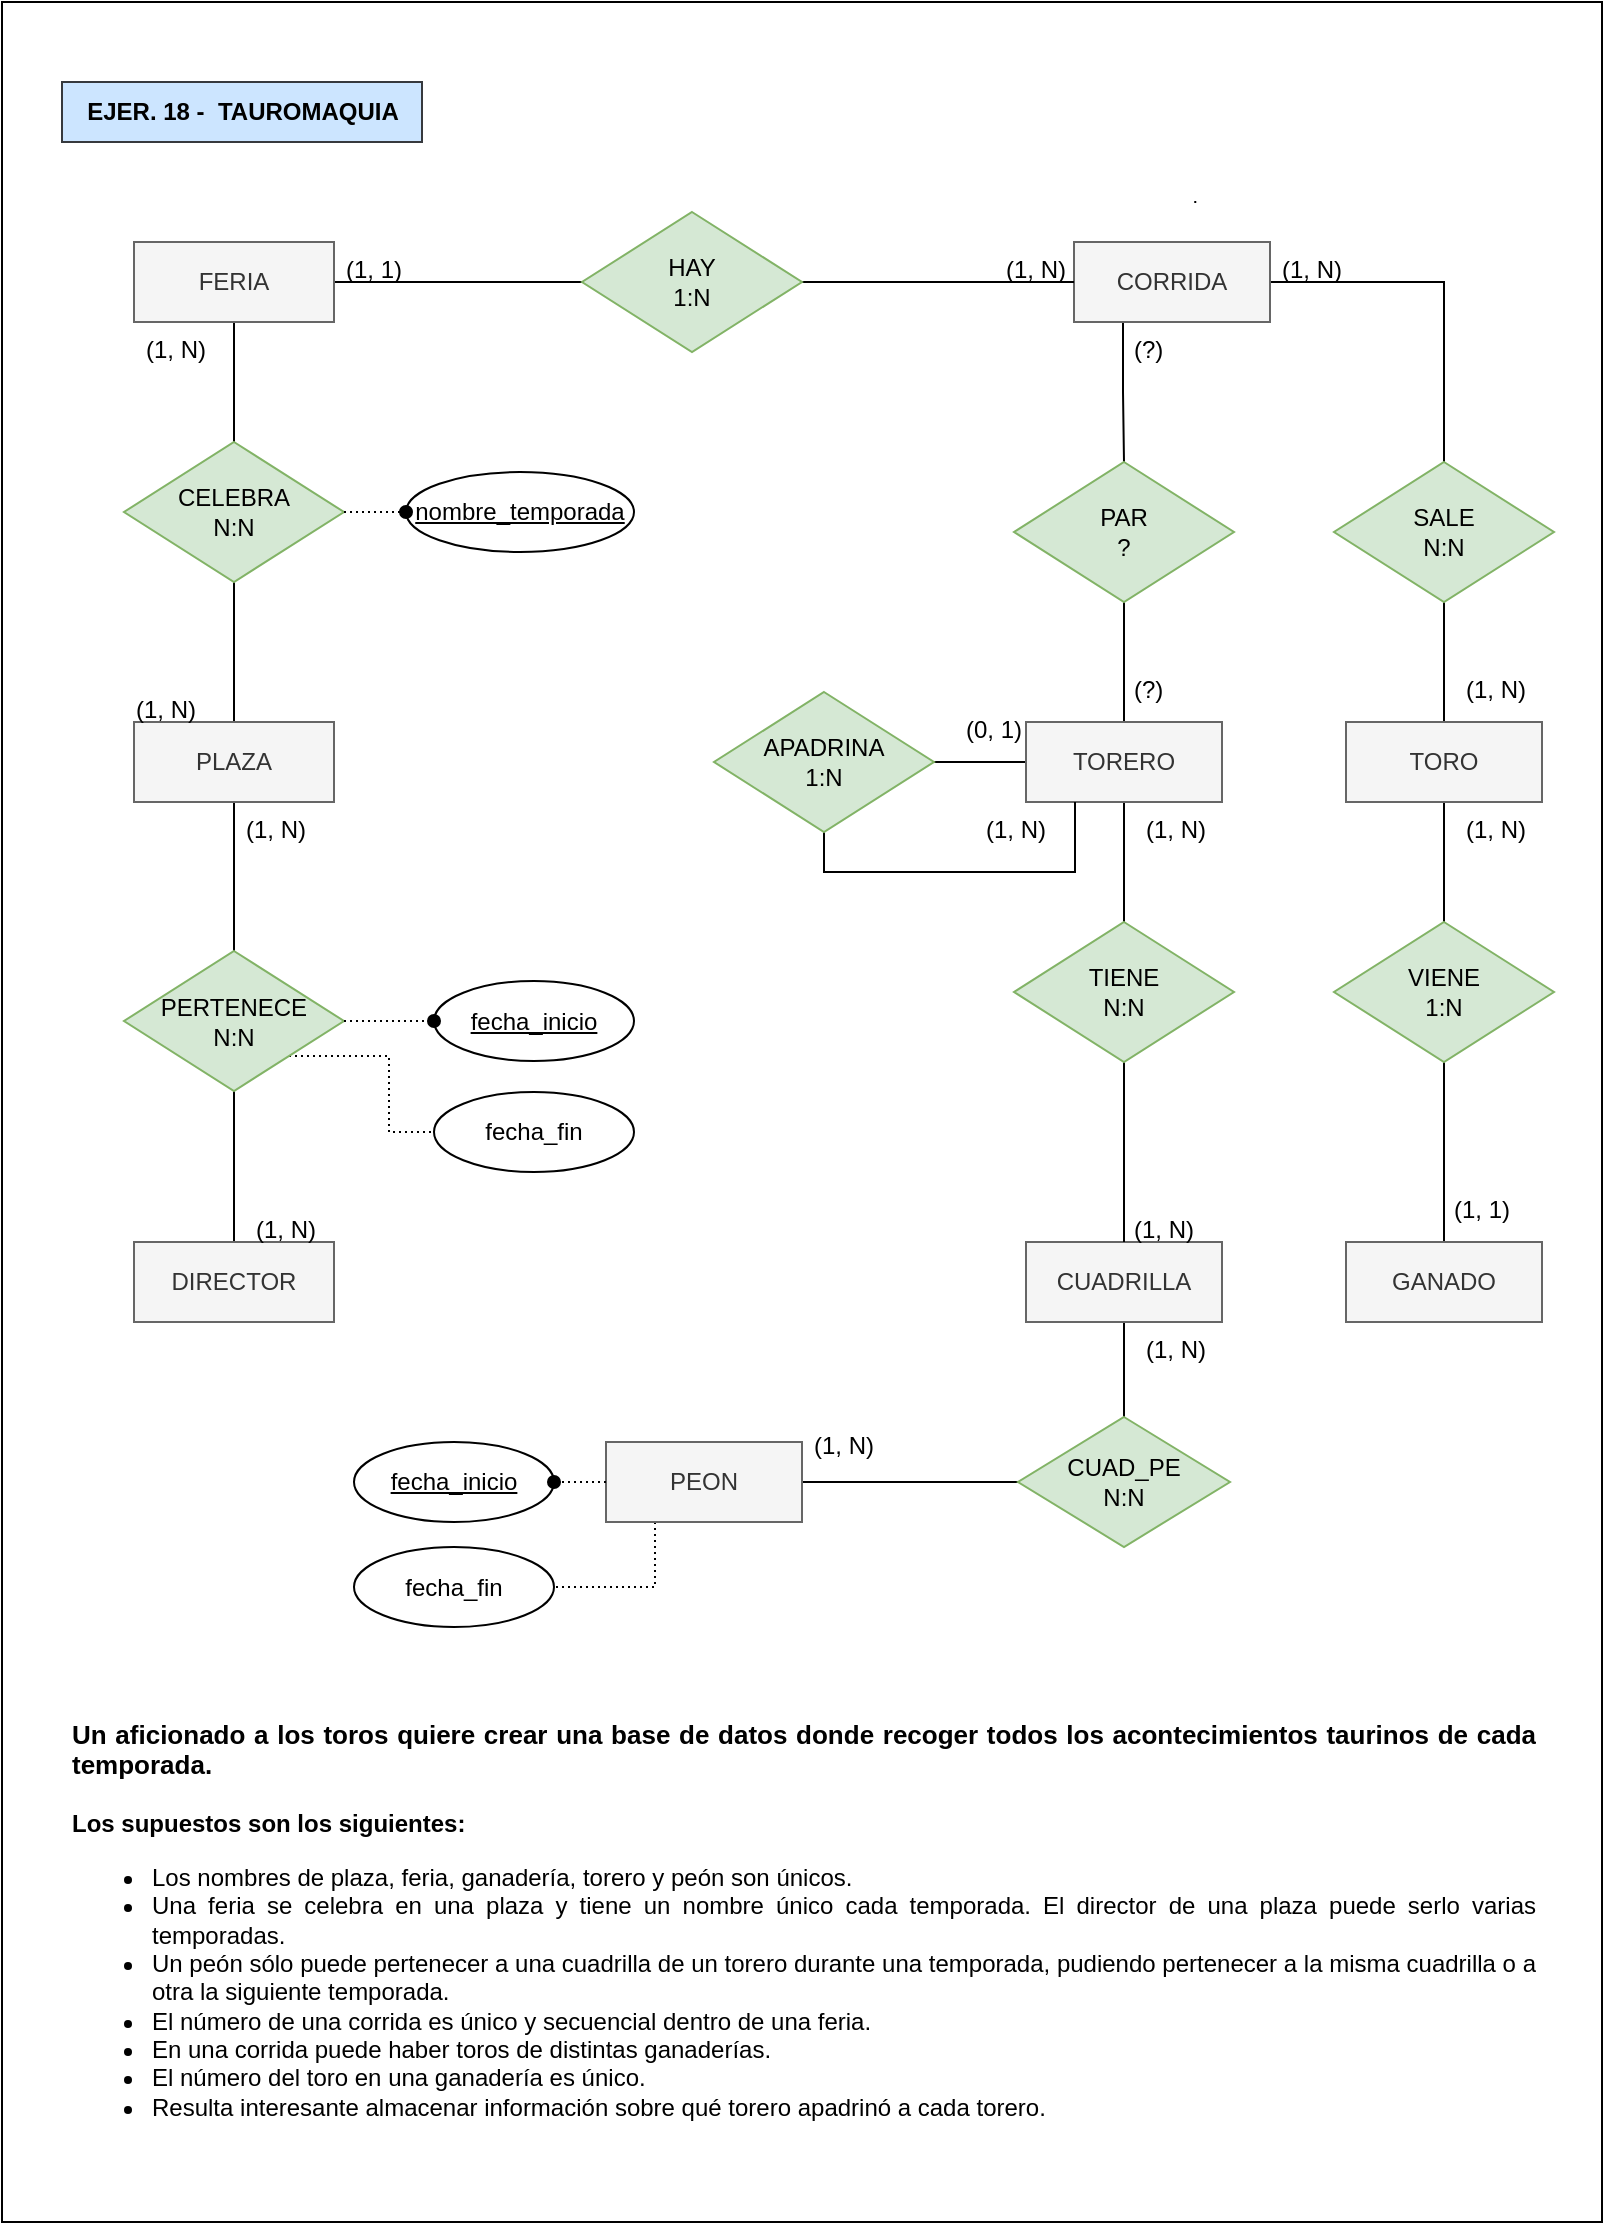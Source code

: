 <mxfile version="22.1.2" type="github">
  <diagram name="Página-1" id="xLRPM_KjDL3PalJc8kne">
    <mxGraphModel dx="2074" dy="1144" grid="1" gridSize="10" guides="1" tooltips="1" connect="1" arrows="1" fold="1" page="1" pageScale="1" pageWidth="827" pageHeight="1169" math="0" shadow="0">
      <root>
        <mxCell id="0" />
        <mxCell id="1" parent="0" />
        <mxCell id="xLo4uB2U7ToNySubDi_r-1" value="" style="rounded=0;whiteSpace=wrap;html=1;" vertex="1" parent="1">
          <mxGeometry x="14" y="40" width="800" height="1110" as="geometry" />
        </mxCell>
        <mxCell id="xLo4uB2U7ToNySubDi_r-52" style="edgeStyle=orthogonalEdgeStyle;rounded=0;orthogonalLoop=1;jettySize=auto;html=1;exitX=0.25;exitY=1;exitDx=0;exitDy=0;entryX=0.5;entryY=0;entryDx=0;entryDy=0;endArrow=none;endFill=0;" edge="1" parent="1" source="xLo4uB2U7ToNySubDi_r-7" target="xLo4uB2U7ToNySubDi_r-49">
          <mxGeometry relative="1" as="geometry" />
        </mxCell>
        <mxCell id="xLo4uB2U7ToNySubDi_r-53" style="edgeStyle=orthogonalEdgeStyle;rounded=0;orthogonalLoop=1;jettySize=auto;html=1;exitX=1;exitY=0.5;exitDx=0;exitDy=0;entryX=0.5;entryY=0;entryDx=0;entryDy=0;endArrow=none;endFill=0;" edge="1" parent="1" source="xLo4uB2U7ToNySubDi_r-7" target="xLo4uB2U7ToNySubDi_r-50">
          <mxGeometry relative="1" as="geometry" />
        </mxCell>
        <mxCell id="xLo4uB2U7ToNySubDi_r-7" value="CORRIDA" style="whiteSpace=wrap;html=1;align=center;fillColor=#f5f5f5;fontColor=#333333;strokeColor=#666666;" vertex="1" parent="1">
          <mxGeometry x="550" y="160" width="98" height="40" as="geometry" />
        </mxCell>
        <mxCell id="xLo4uB2U7ToNySubDi_r-8" style="edgeStyle=orthogonalEdgeStyle;rounded=0;orthogonalLoop=1;jettySize=auto;html=1;exitX=1;exitY=0.5;exitDx=0;exitDy=0;entryX=0;entryY=0.5;entryDx=0;entryDy=0;endArrow=none;endFill=0;" edge="1" parent="1" source="xLo4uB2U7ToNySubDi_r-9" target="xLo4uB2U7ToNySubDi_r-12">
          <mxGeometry relative="1" as="geometry" />
        </mxCell>
        <mxCell id="xLo4uB2U7ToNySubDi_r-84" style="edgeStyle=orthogonalEdgeStyle;rounded=0;orthogonalLoop=1;jettySize=auto;html=1;exitX=0.5;exitY=1;exitDx=0;exitDy=0;entryX=0.5;entryY=0;entryDx=0;entryDy=0;endArrow=none;endFill=0;" edge="1" parent="1" source="xLo4uB2U7ToNySubDi_r-9" target="xLo4uB2U7ToNySubDi_r-51">
          <mxGeometry relative="1" as="geometry" />
        </mxCell>
        <mxCell id="xLo4uB2U7ToNySubDi_r-9" value="FERIA" style="whiteSpace=wrap;html=1;align=center;fillColor=#f5f5f5;fontColor=#333333;strokeColor=#666666;" vertex="1" parent="1">
          <mxGeometry x="80" y="160" width="100" height="40" as="geometry" />
        </mxCell>
        <mxCell id="xLo4uB2U7ToNySubDi_r-10" style="edgeStyle=orthogonalEdgeStyle;rounded=0;orthogonalLoop=1;jettySize=auto;html=1;exitX=0.5;exitY=0;exitDx=0;exitDy=0;entryX=0.5;entryY=0;entryDx=0;entryDy=0;" edge="1" parent="1">
          <mxGeometry relative="1" as="geometry">
            <mxPoint x="50" y="480" as="sourcePoint" />
            <mxPoint x="50" y="480" as="targetPoint" />
          </mxGeometry>
        </mxCell>
        <mxCell id="xLo4uB2U7ToNySubDi_r-11" style="edgeStyle=orthogonalEdgeStyle;rounded=0;orthogonalLoop=1;jettySize=auto;html=1;exitX=1;exitY=0.5;exitDx=0;exitDy=0;entryX=0;entryY=0.5;entryDx=0;entryDy=0;endArrow=none;endFill=0;" edge="1" parent="1" source="xLo4uB2U7ToNySubDi_r-12" target="xLo4uB2U7ToNySubDi_r-7">
          <mxGeometry relative="1" as="geometry" />
        </mxCell>
        <mxCell id="xLo4uB2U7ToNySubDi_r-12" value="&lt;font style=&quot;font-size: 12px;&quot;&gt;HAY&lt;br&gt;1:N&lt;/font&gt;" style="shape=rhombus;perimeter=rhombusPerimeter;whiteSpace=wrap;html=1;align=center;verticalAlign=middle;fillColor=#d5e8d4;strokeColor=#82b366;" vertex="1" parent="1">
          <mxGeometry x="304" y="145" width="110" height="70" as="geometry" />
        </mxCell>
        <mxCell id="xLo4uB2U7ToNySubDi_r-13" style="rounded=0;orthogonalLoop=1;jettySize=auto;html=1;exitX=0;exitY=0.5;exitDx=0;exitDy=0;strokeColor=none;endArrow=none;endFill=0;shadow=1;" edge="1" parent="1">
          <mxGeometry relative="1" as="geometry">
            <mxPoint x="195.13" y="577" as="targetPoint" />
            <mxPoint x="163.37" y="567" as="sourcePoint" />
          </mxGeometry>
        </mxCell>
        <mxCell id="xLo4uB2U7ToNySubDi_r-14" value="(1, N)" style="text;strokeColor=none;fillColor=none;spacingLeft=4;spacingRight=4;overflow=hidden;rotatable=0;points=[[0,0.5],[1,0.5]];portConstraint=eastwest;fontSize=12;whiteSpace=wrap;html=1;" vertex="1" parent="1">
          <mxGeometry x="510" y="160" width="50" height="30" as="geometry" />
        </mxCell>
        <mxCell id="xLo4uB2U7ToNySubDi_r-15" style="edgeStyle=orthogonalEdgeStyle;rounded=0;orthogonalLoop=1;jettySize=auto;html=1;exitX=0;exitY=0.5;exitDx=0;exitDy=0;entryX=1;entryY=0.5;entryDx=0;entryDy=0;endArrow=none;endFill=0;startArrow=none;startFill=0;strokeColor=none;" edge="1" parent="1">
          <mxGeometry relative="1" as="geometry">
            <mxPoint x="91" y="368" as="sourcePoint" />
            <mxPoint x="141" y="368" as="targetPoint" />
          </mxGeometry>
        </mxCell>
        <mxCell id="xLo4uB2U7ToNySubDi_r-16" style="edgeStyle=orthogonalEdgeStyle;rounded=0;orthogonalLoop=1;jettySize=auto;html=1;exitDx=0;exitDy=0;entryX=0.5;entryY=0;entryDx=0;entryDy=0;endArrow=none;endFill=0;dashed=1;dashPattern=1 2;" edge="1" parent="1">
          <mxGeometry relative="1" as="geometry">
            <mxPoint x="154.63" y="622" as="sourcePoint" />
            <mxPoint x="154.63" y="622" as="targetPoint" />
          </mxGeometry>
        </mxCell>
        <mxCell id="xLo4uB2U7ToNySubDi_r-19" value="" style="edgeStyle=orthogonalEdgeStyle;rounded=0;orthogonalLoop=1;jettySize=auto;html=1;exitX=0;exitY=0.5;exitDx=0;exitDy=0;entryDx=0;entryDy=0;dashed=1;dashPattern=1 2;endArrow=none;endFill=0;" edge="1" parent="1">
          <mxGeometry relative="1" as="geometry">
            <mxPoint x="611.13" y="140" as="sourcePoint" />
            <mxPoint x="610.13" y="140" as="targetPoint" />
          </mxGeometry>
        </mxCell>
        <mxCell id="xLo4uB2U7ToNySubDi_r-21" value="" style="rounded=0;orthogonalLoop=1;jettySize=auto;html=1;exitX=0;exitY=0.5;exitDx=0;exitDy=0;strokeColor=none;endArrow=none;endFill=0;shadow=1;" edge="1" parent="1">
          <mxGeometry relative="1" as="geometry">
            <mxPoint x="163.37" y="557.559" as="targetPoint" />
            <mxPoint x="175.13" y="562" as="sourcePoint" />
          </mxGeometry>
        </mxCell>
        <mxCell id="xLo4uB2U7ToNySubDi_r-22" value="(1, 1)" style="text;strokeColor=none;fillColor=none;spacingLeft=4;spacingRight=4;overflow=hidden;rotatable=0;points=[[0,0.5],[1,0.5]];portConstraint=eastwest;fontSize=12;whiteSpace=wrap;html=1;" vertex="1" parent="1">
          <mxGeometry x="180" y="160" width="50" height="30" as="geometry" />
        </mxCell>
        <mxCell id="xLo4uB2U7ToNySubDi_r-30" value="EJER. 18 -&amp;nbsp; TAUROMAQUIA" style="text;html=1;align=center;verticalAlign=middle;resizable=0;points=[];autosize=1;strokeColor=#36393d;fillColor=#cce5ff;fontStyle=1;fontSize=12;" vertex="1" parent="1">
          <mxGeometry x="44" y="80" width="180" height="30" as="geometry" />
        </mxCell>
        <mxCell id="xLo4uB2U7ToNySubDi_r-31" value="&lt;div style=&quot;&quot;&gt;&lt;div style=&quot;text-align: justify;&quot;&gt;&lt;br&gt;&lt;/div&gt;&lt;div style=&quot;text-align: justify;&quot;&gt;&lt;br&gt;&lt;/div&gt;&lt;div style=&quot;text-align: justify;&quot;&gt;&lt;b&gt;&lt;font style=&quot;font-size: 13px;&quot;&gt;Un aficionado a los toros quiere crear una base de datos donde recoger todos los acontecimientos taurinos de cada temporada.&amp;nbsp;&lt;/font&gt;&lt;br&gt;&lt;/b&gt;&lt;/div&gt;&lt;div style=&quot;text-align: justify;&quot;&gt;&lt;b&gt;&lt;br&gt;&lt;/b&gt;&lt;/div&gt;&lt;div style=&quot;text-align: justify;&quot;&gt;&lt;b&gt;Los supuestos son los siguientes:&lt;/b&gt;&lt;br&gt;&lt;/div&gt;&lt;/div&gt;&lt;div style=&quot;&quot;&gt;&lt;ul&gt;&lt;li&gt;&lt;div style=&quot;text-align: justify;&quot;&gt;Los nombres de plaza, feria, ganadería, torero y peón son únicos.&amp;nbsp;&lt;/div&gt;&lt;/li&gt;&lt;li&gt;&lt;div style=&quot;text-align: justify;&quot;&gt;Una feria se celebra en una plaza y tiene un nombre único cada temporada. El director de una plaza puede serlo varias temporadas.&amp;nbsp;&lt;/div&gt;&lt;/li&gt;&lt;li&gt;&lt;div style=&quot;text-align: justify;&quot;&gt;Un peón sólo puede pertenecer a una cuadrilla de un torero durante una temporada, pudiendo pertenecer a la misma cuadrilla o a otra la siguiente temporada.&amp;nbsp;&lt;/div&gt;&lt;/li&gt;&lt;li&gt;&lt;div style=&quot;text-align: justify;&quot;&gt;El número de una corrida es único y secuencial dentro de una feria.&amp;nbsp;&lt;/div&gt;&lt;/li&gt;&lt;li&gt;&lt;div style=&quot;text-align: justify;&quot;&gt;En una corrida puede haber toros de distintas ganaderías.&lt;/div&gt;&lt;/li&gt;&lt;li&gt;&lt;div style=&quot;text-align: justify;&quot;&gt;El número del toro en una ganadería es único.&amp;nbsp;&lt;/div&gt;&lt;/li&gt;&lt;li&gt;&lt;div style=&quot;text-align: justify;&quot;&gt;Resulta interesante almacenar información sobre qué torero apadrinó a cada torero.&amp;nbsp;&lt;br&gt;&lt;/div&gt;&lt;/li&gt;&lt;/ul&gt;&lt;/div&gt;" style="text;html=1;strokeColor=none;fillColor=none;spacing=5;spacingTop=-20;whiteSpace=wrap;overflow=hidden;rounded=0;align=left;" vertex="1" parent="1">
          <mxGeometry x="44" y="880" width="740" height="230.94" as="geometry" />
        </mxCell>
        <mxCell id="xLo4uB2U7ToNySubDi_r-57" style="edgeStyle=orthogonalEdgeStyle;rounded=0;orthogonalLoop=1;jettySize=auto;html=1;exitX=0.5;exitY=1;exitDx=0;exitDy=0;entryX=0.5;entryY=0;entryDx=0;entryDy=0;endArrow=none;endFill=0;" edge="1" parent="1" source="xLo4uB2U7ToNySubDi_r-49" target="xLo4uB2U7ToNySubDi_r-55">
          <mxGeometry relative="1" as="geometry" />
        </mxCell>
        <mxCell id="xLo4uB2U7ToNySubDi_r-49" value="PAR&lt;br&gt;?" style="shape=rhombus;perimeter=rhombusPerimeter;whiteSpace=wrap;html=1;align=center;verticalAlign=middle;fillColor=#d5e8d4;strokeColor=#82b366;" vertex="1" parent="1">
          <mxGeometry x="520" y="270" width="110" height="70" as="geometry" />
        </mxCell>
        <mxCell id="xLo4uB2U7ToNySubDi_r-56" style="edgeStyle=orthogonalEdgeStyle;rounded=0;orthogonalLoop=1;jettySize=auto;html=1;exitX=0.5;exitY=1;exitDx=0;exitDy=0;entryX=0.5;entryY=0;entryDx=0;entryDy=0;endArrow=none;endFill=0;" edge="1" parent="1" source="xLo4uB2U7ToNySubDi_r-50" target="xLo4uB2U7ToNySubDi_r-54">
          <mxGeometry relative="1" as="geometry" />
        </mxCell>
        <mxCell id="xLo4uB2U7ToNySubDi_r-50" value="SALE&lt;br&gt;N:N" style="shape=rhombus;perimeter=rhombusPerimeter;whiteSpace=wrap;html=1;align=center;verticalAlign=middle;fillColor=#d5e8d4;strokeColor=#82b366;" vertex="1" parent="1">
          <mxGeometry x="680" y="270" width="110" height="70" as="geometry" />
        </mxCell>
        <mxCell id="xLo4uB2U7ToNySubDi_r-86" style="edgeStyle=orthogonalEdgeStyle;rounded=0;orthogonalLoop=1;jettySize=auto;html=1;exitX=0.5;exitY=1;exitDx=0;exitDy=0;entryX=0.5;entryY=0;entryDx=0;entryDy=0;endArrow=none;endFill=0;" edge="1" parent="1" source="xLo4uB2U7ToNySubDi_r-51" target="xLo4uB2U7ToNySubDi_r-85">
          <mxGeometry relative="1" as="geometry" />
        </mxCell>
        <mxCell id="xLo4uB2U7ToNySubDi_r-51" value="&lt;font style=&quot;font-size: 12px;&quot;&gt;CELEBRA&lt;br&gt;N:N&lt;/font&gt;" style="shape=rhombus;perimeter=rhombusPerimeter;whiteSpace=wrap;html=1;align=center;verticalAlign=middle;fillColor=#d5e8d4;strokeColor=#82b366;" vertex="1" parent="1">
          <mxGeometry x="75" y="260" width="110" height="70" as="geometry" />
        </mxCell>
        <mxCell id="xLo4uB2U7ToNySubDi_r-60" style="edgeStyle=orthogonalEdgeStyle;rounded=0;orthogonalLoop=1;jettySize=auto;html=1;exitX=0.5;exitY=1;exitDx=0;exitDy=0;entryX=0.5;entryY=0;entryDx=0;entryDy=0;endArrow=none;endFill=0;" edge="1" parent="1" source="xLo4uB2U7ToNySubDi_r-54" target="xLo4uB2U7ToNySubDi_r-58">
          <mxGeometry relative="1" as="geometry" />
        </mxCell>
        <mxCell id="xLo4uB2U7ToNySubDi_r-54" value="TORO" style="whiteSpace=wrap;html=1;align=center;fillColor=#f5f5f5;fontColor=#333333;strokeColor=#666666;" vertex="1" parent="1">
          <mxGeometry x="686" y="400" width="98" height="40" as="geometry" />
        </mxCell>
        <mxCell id="xLo4uB2U7ToNySubDi_r-74" style="edgeStyle=orthogonalEdgeStyle;rounded=0;orthogonalLoop=1;jettySize=auto;html=1;exitX=0;exitY=0.5;exitDx=0;exitDy=0;entryX=1;entryY=0.5;entryDx=0;entryDy=0;endArrow=none;endFill=0;" edge="1" parent="1" source="xLo4uB2U7ToNySubDi_r-55" target="xLo4uB2U7ToNySubDi_r-72">
          <mxGeometry relative="1" as="geometry" />
        </mxCell>
        <mxCell id="xLo4uB2U7ToNySubDi_r-76" style="edgeStyle=orthogonalEdgeStyle;rounded=0;orthogonalLoop=1;jettySize=auto;html=1;exitX=0.5;exitY=1;exitDx=0;exitDy=0;entryX=0.5;entryY=0;entryDx=0;entryDy=0;endArrow=none;endFill=0;" edge="1" parent="1" source="xLo4uB2U7ToNySubDi_r-55" target="xLo4uB2U7ToNySubDi_r-71">
          <mxGeometry relative="1" as="geometry" />
        </mxCell>
        <mxCell id="xLo4uB2U7ToNySubDi_r-55" value="TORERO" style="whiteSpace=wrap;html=1;align=center;fillColor=#f5f5f5;fontColor=#333333;strokeColor=#666666;" vertex="1" parent="1">
          <mxGeometry x="526" y="400" width="98" height="40" as="geometry" />
        </mxCell>
        <mxCell id="xLo4uB2U7ToNySubDi_r-61" style="edgeStyle=orthogonalEdgeStyle;rounded=0;orthogonalLoop=1;jettySize=auto;html=1;exitX=0.5;exitY=1;exitDx=0;exitDy=0;endArrow=none;endFill=0;" edge="1" parent="1" source="xLo4uB2U7ToNySubDi_r-58" target="xLo4uB2U7ToNySubDi_r-59">
          <mxGeometry relative="1" as="geometry" />
        </mxCell>
        <mxCell id="xLo4uB2U7ToNySubDi_r-58" value="VIENE&lt;br&gt;1:N" style="shape=rhombus;perimeter=rhombusPerimeter;whiteSpace=wrap;html=1;align=center;verticalAlign=middle;fillColor=#d5e8d4;strokeColor=#82b366;" vertex="1" parent="1">
          <mxGeometry x="680" y="500" width="110" height="70" as="geometry" />
        </mxCell>
        <mxCell id="xLo4uB2U7ToNySubDi_r-59" value="GANADO" style="whiteSpace=wrap;html=1;align=center;fillColor=#f5f5f5;fontColor=#333333;strokeColor=#666666;" vertex="1" parent="1">
          <mxGeometry x="686" y="660" width="98" height="40" as="geometry" />
        </mxCell>
        <mxCell id="xLo4uB2U7ToNySubDi_r-64" value="(1, 1)" style="text;strokeColor=none;fillColor=none;spacingLeft=4;spacingRight=4;overflow=hidden;rotatable=0;points=[[0,0.5],[1,0.5]];portConstraint=eastwest;fontSize=12;whiteSpace=wrap;html=1;" vertex="1" parent="1">
          <mxGeometry x="734" y="630" width="50" height="30" as="geometry" />
        </mxCell>
        <mxCell id="xLo4uB2U7ToNySubDi_r-65" value="(1, N)" style="text;strokeColor=none;fillColor=none;spacingLeft=4;spacingRight=4;overflow=hidden;rotatable=0;points=[[0,0.5],[1,0.5]];portConstraint=eastwest;fontSize=12;whiteSpace=wrap;html=1;" vertex="1" parent="1">
          <mxGeometry x="740" y="440" width="50" height="30" as="geometry" />
        </mxCell>
        <mxCell id="xLo4uB2U7ToNySubDi_r-67" value="(1, N)" style="text;strokeColor=none;fillColor=none;spacingLeft=4;spacingRight=4;overflow=hidden;rotatable=0;points=[[0,0.5],[1,0.5]];portConstraint=eastwest;fontSize=12;whiteSpace=wrap;html=1;" vertex="1" parent="1">
          <mxGeometry x="740" y="370" width="50" height="30" as="geometry" />
        </mxCell>
        <mxCell id="xLo4uB2U7ToNySubDi_r-68" value="(1, N)" style="text;strokeColor=none;fillColor=none;spacingLeft=4;spacingRight=4;overflow=hidden;rotatable=0;points=[[0,0.5],[1,0.5]];portConstraint=eastwest;fontSize=12;whiteSpace=wrap;html=1;" vertex="1" parent="1">
          <mxGeometry x="648" y="160" width="50" height="30" as="geometry" />
        </mxCell>
        <mxCell id="xLo4uB2U7ToNySubDi_r-69" value="(?)" style="text;strokeColor=none;fillColor=none;spacingLeft=4;spacingRight=4;overflow=hidden;rotatable=0;points=[[0,0.5],[1,0.5]];portConstraint=eastwest;fontSize=12;whiteSpace=wrap;html=1;" vertex="1" parent="1">
          <mxGeometry x="574" y="200" width="50" height="30" as="geometry" />
        </mxCell>
        <mxCell id="xLo4uB2U7ToNySubDi_r-93" style="edgeStyle=orthogonalEdgeStyle;rounded=0;orthogonalLoop=1;jettySize=auto;html=1;exitX=0.5;exitY=1;exitDx=0;exitDy=0;entryX=0.5;entryY=0;entryDx=0;entryDy=0;endArrow=none;endFill=0;" edge="1" parent="1" source="xLo4uB2U7ToNySubDi_r-70" target="xLo4uB2U7ToNySubDi_r-92">
          <mxGeometry relative="1" as="geometry" />
        </mxCell>
        <mxCell id="xLo4uB2U7ToNySubDi_r-70" value="CUADRILLA" style="whiteSpace=wrap;html=1;align=center;fillColor=#f5f5f5;fontColor=#333333;strokeColor=#666666;" vertex="1" parent="1">
          <mxGeometry x="526" y="660" width="98" height="40" as="geometry" />
        </mxCell>
        <mxCell id="xLo4uB2U7ToNySubDi_r-77" style="edgeStyle=orthogonalEdgeStyle;rounded=0;orthogonalLoop=1;jettySize=auto;html=1;exitX=0.5;exitY=1;exitDx=0;exitDy=0;entryX=0.5;entryY=0;entryDx=0;entryDy=0;endArrow=none;endFill=0;" edge="1" parent="1" source="xLo4uB2U7ToNySubDi_r-71" target="xLo4uB2U7ToNySubDi_r-70">
          <mxGeometry relative="1" as="geometry" />
        </mxCell>
        <mxCell id="xLo4uB2U7ToNySubDi_r-71" value="TIENE&lt;br&gt;N:N" style="shape=rhombus;perimeter=rhombusPerimeter;whiteSpace=wrap;html=1;align=center;verticalAlign=middle;fillColor=#d5e8d4;strokeColor=#82b366;" vertex="1" parent="1">
          <mxGeometry x="520" y="500" width="110" height="70" as="geometry" />
        </mxCell>
        <mxCell id="xLo4uB2U7ToNySubDi_r-75" style="edgeStyle=orthogonalEdgeStyle;rounded=0;orthogonalLoop=1;jettySize=auto;html=1;exitX=0.5;exitY=1;exitDx=0;exitDy=0;entryX=0.25;entryY=1;entryDx=0;entryDy=0;endArrow=none;endFill=0;" edge="1" parent="1" source="xLo4uB2U7ToNySubDi_r-72" target="xLo4uB2U7ToNySubDi_r-55">
          <mxGeometry relative="1" as="geometry" />
        </mxCell>
        <mxCell id="xLo4uB2U7ToNySubDi_r-72" value="APADRINA&lt;br&gt;1:N" style="shape=rhombus;perimeter=rhombusPerimeter;whiteSpace=wrap;html=1;align=center;verticalAlign=middle;fillColor=#d5e8d4;strokeColor=#82b366;" vertex="1" parent="1">
          <mxGeometry x="370" y="385" width="110" height="70" as="geometry" />
        </mxCell>
        <mxCell id="xLo4uB2U7ToNySubDi_r-78" value="(1, N)" style="text;strokeColor=none;fillColor=none;spacingLeft=4;spacingRight=4;overflow=hidden;rotatable=0;points=[[0,0.5],[1,0.5]];portConstraint=eastwest;fontSize=12;whiteSpace=wrap;html=1;" vertex="1" parent="1">
          <mxGeometry x="500" y="440" width="50" height="30" as="geometry" />
        </mxCell>
        <mxCell id="xLo4uB2U7ToNySubDi_r-79" value="(1, N)" style="text;strokeColor=none;fillColor=none;spacingLeft=4;spacingRight=4;overflow=hidden;rotatable=0;points=[[0,0.5],[1,0.5]];portConstraint=eastwest;fontSize=12;whiteSpace=wrap;html=1;" vertex="1" parent="1">
          <mxGeometry x="580" y="440" width="50" height="30" as="geometry" />
        </mxCell>
        <mxCell id="xLo4uB2U7ToNySubDi_r-80" value="(1, N)" style="text;strokeColor=none;fillColor=none;spacingLeft=4;spacingRight=4;overflow=hidden;rotatable=0;points=[[0,0.5],[1,0.5]];portConstraint=eastwest;fontSize=12;whiteSpace=wrap;html=1;" vertex="1" parent="1">
          <mxGeometry x="574" y="640" width="50" height="30" as="geometry" />
        </mxCell>
        <mxCell id="xLo4uB2U7ToNySubDi_r-81" value="(0, 1)" style="text;strokeColor=none;fillColor=none;spacingLeft=4;spacingRight=4;overflow=hidden;rotatable=0;points=[[0,0.5],[1,0.5]];portConstraint=eastwest;fontSize=12;whiteSpace=wrap;html=1;" vertex="1" parent="1">
          <mxGeometry x="490" y="390" width="50" height="30" as="geometry" />
        </mxCell>
        <mxCell id="xLo4uB2U7ToNySubDi_r-83" value="(?)" style="text;strokeColor=none;fillColor=none;spacingLeft=4;spacingRight=4;overflow=hidden;rotatable=0;points=[[0,0.5],[1,0.5]];portConstraint=eastwest;fontSize=12;whiteSpace=wrap;html=1;" vertex="1" parent="1">
          <mxGeometry x="574" y="370" width="50" height="30" as="geometry" />
        </mxCell>
        <mxCell id="xLo4uB2U7ToNySubDi_r-89" style="edgeStyle=orthogonalEdgeStyle;rounded=0;orthogonalLoop=1;jettySize=auto;html=1;exitX=0.5;exitY=1;exitDx=0;exitDy=0;entryX=0.5;entryY=0;entryDx=0;entryDy=0;endArrow=none;endFill=0;" edge="1" parent="1" source="xLo4uB2U7ToNySubDi_r-85" target="xLo4uB2U7ToNySubDi_r-87">
          <mxGeometry relative="1" as="geometry" />
        </mxCell>
        <mxCell id="xLo4uB2U7ToNySubDi_r-85" value="PLAZA" style="whiteSpace=wrap;html=1;align=center;fillColor=#f5f5f5;fontColor=#333333;strokeColor=#666666;" vertex="1" parent="1">
          <mxGeometry x="80" y="400" width="100" height="40" as="geometry" />
        </mxCell>
        <mxCell id="xLo4uB2U7ToNySubDi_r-90" style="edgeStyle=orthogonalEdgeStyle;rounded=0;orthogonalLoop=1;jettySize=auto;html=1;exitX=0.5;exitY=1;exitDx=0;exitDy=0;entryX=0.5;entryY=0;entryDx=0;entryDy=0;endArrow=none;endFill=0;" edge="1" parent="1" source="xLo4uB2U7ToNySubDi_r-87" target="xLo4uB2U7ToNySubDi_r-88">
          <mxGeometry relative="1" as="geometry" />
        </mxCell>
        <mxCell id="xLo4uB2U7ToNySubDi_r-107" style="edgeStyle=orthogonalEdgeStyle;rounded=0;orthogonalLoop=1;jettySize=auto;html=1;exitX=1;exitY=1;exitDx=0;exitDy=0;entryX=0;entryY=0.5;entryDx=0;entryDy=0;endArrow=none;endFill=0;dashed=1;dashPattern=1 2;" edge="1" parent="1" source="xLo4uB2U7ToNySubDi_r-87" target="xLo4uB2U7ToNySubDi_r-106">
          <mxGeometry relative="1" as="geometry" />
        </mxCell>
        <mxCell id="xLo4uB2U7ToNySubDi_r-87" value="&lt;font style=&quot;font-size: 12px;&quot;&gt;PERTENECE&lt;br&gt;N:N&lt;br&gt;&lt;/font&gt;" style="shape=rhombus;perimeter=rhombusPerimeter;whiteSpace=wrap;html=1;align=center;verticalAlign=middle;fillColor=#d5e8d4;strokeColor=#82b366;" vertex="1" parent="1">
          <mxGeometry x="75" y="514.5" width="110" height="70" as="geometry" />
        </mxCell>
        <mxCell id="xLo4uB2U7ToNySubDi_r-88" value="DIRECTOR" style="whiteSpace=wrap;html=1;align=center;fillColor=#f5f5f5;fontColor=#333333;strokeColor=#666666;" vertex="1" parent="1">
          <mxGeometry x="80" y="660" width="100" height="40" as="geometry" />
        </mxCell>
        <mxCell id="xLo4uB2U7ToNySubDi_r-103" style="edgeStyle=orthogonalEdgeStyle;rounded=0;orthogonalLoop=1;jettySize=auto;html=1;exitX=1;exitY=0.5;exitDx=0;exitDy=0;entryX=0;entryY=0.5;entryDx=0;entryDy=0;endArrow=none;endFill=0;" edge="1" parent="1" source="xLo4uB2U7ToNySubDi_r-91" target="xLo4uB2U7ToNySubDi_r-92">
          <mxGeometry relative="1" as="geometry" />
        </mxCell>
        <mxCell id="xLo4uB2U7ToNySubDi_r-113" style="edgeStyle=orthogonalEdgeStyle;rounded=0;orthogonalLoop=1;jettySize=auto;html=1;exitX=0.25;exitY=1;exitDx=0;exitDy=0;entryX=1;entryY=0.5;entryDx=0;entryDy=0;endArrow=none;endFill=0;dashed=1;dashPattern=1 2;" edge="1" parent="1" source="xLo4uB2U7ToNySubDi_r-91" target="xLo4uB2U7ToNySubDi_r-111">
          <mxGeometry relative="1" as="geometry" />
        </mxCell>
        <mxCell id="xLo4uB2U7ToNySubDi_r-91" value="PEON" style="whiteSpace=wrap;html=1;align=center;fillColor=#f5f5f5;fontColor=#333333;strokeColor=#666666;" vertex="1" parent="1">
          <mxGeometry x="316" y="760" width="98" height="40" as="geometry" />
        </mxCell>
        <mxCell id="xLo4uB2U7ToNySubDi_r-92" value="CUAD_PE&lt;br&gt;N:N" style="shape=rhombus;perimeter=rhombusPerimeter;whiteSpace=wrap;html=1;align=center;verticalAlign=middle;fillColor=#d5e8d4;strokeColor=#82b366;" vertex="1" parent="1">
          <mxGeometry x="522" y="747.5" width="106" height="65" as="geometry" />
        </mxCell>
        <mxCell id="xLo4uB2U7ToNySubDi_r-95" value="(1, N)" style="text;strokeColor=none;fillColor=none;spacingLeft=4;spacingRight=4;overflow=hidden;rotatable=0;points=[[0,0.5],[1,0.5]];portConstraint=eastwest;fontSize=12;whiteSpace=wrap;html=1;" vertex="1" parent="1">
          <mxGeometry x="580" y="700" width="50" height="30" as="geometry" />
        </mxCell>
        <mxCell id="xLo4uB2U7ToNySubDi_r-98" value="(1, N)" style="text;strokeColor=none;fillColor=none;spacingLeft=4;spacingRight=4;overflow=hidden;rotatable=0;points=[[0,0.5],[1,0.5]];portConstraint=eastwest;fontSize=12;whiteSpace=wrap;html=1;" vertex="1" parent="1">
          <mxGeometry x="135" y="640" width="50" height="30" as="geometry" />
        </mxCell>
        <mxCell id="xLo4uB2U7ToNySubDi_r-99" value="(1, N)" style="text;strokeColor=none;fillColor=none;spacingLeft=4;spacingRight=4;overflow=hidden;rotatable=0;points=[[0,0.5],[1,0.5]];portConstraint=eastwest;fontSize=12;whiteSpace=wrap;html=1;" vertex="1" parent="1">
          <mxGeometry x="130" y="440" width="50" height="30" as="geometry" />
        </mxCell>
        <mxCell id="xLo4uB2U7ToNySubDi_r-100" value="(1, N)" style="text;strokeColor=none;fillColor=none;spacingLeft=4;spacingRight=4;overflow=hidden;rotatable=0;points=[[0,0.5],[1,0.5]];portConstraint=eastwest;fontSize=12;whiteSpace=wrap;html=1;" vertex="1" parent="1">
          <mxGeometry x="75" y="380" width="50" height="30" as="geometry" />
        </mxCell>
        <mxCell id="xLo4uB2U7ToNySubDi_r-101" value="(1, N)" style="text;strokeColor=none;fillColor=none;spacingLeft=4;spacingRight=4;overflow=hidden;rotatable=0;points=[[0,0.5],[1,0.5]];portConstraint=eastwest;fontSize=12;whiteSpace=wrap;html=1;" vertex="1" parent="1">
          <mxGeometry x="80" y="200" width="50" height="30" as="geometry" />
        </mxCell>
        <mxCell id="xLo4uB2U7ToNySubDi_r-102" value="(1, N)" style="text;strokeColor=none;fillColor=none;spacingLeft=4;spacingRight=4;overflow=hidden;rotatable=0;points=[[0,0.5],[1,0.5]];portConstraint=eastwest;fontSize=12;whiteSpace=wrap;html=1;" vertex="1" parent="1">
          <mxGeometry x="414" y="747.5" width="50" height="30" as="geometry" />
        </mxCell>
        <mxCell id="xLo4uB2U7ToNySubDi_r-104" value="fecha_inicio" style="ellipse;whiteSpace=wrap;html=1;align=center;fontStyle=4;" vertex="1" parent="1">
          <mxGeometry x="230" y="529.5" width="100" height="40" as="geometry" />
        </mxCell>
        <mxCell id="xLo4uB2U7ToNySubDi_r-105" style="edgeStyle=orthogonalEdgeStyle;rounded=0;orthogonalLoop=1;jettySize=auto;html=1;exitX=1;exitY=0.5;exitDx=0;exitDy=0;entryX=0;entryY=0.5;entryDx=0;entryDy=0;endArrow=oval;endFill=1;dashed=1;dashPattern=1 2;" edge="1" parent="1" source="xLo4uB2U7ToNySubDi_r-87" target="xLo4uB2U7ToNySubDi_r-104">
          <mxGeometry relative="1" as="geometry" />
        </mxCell>
        <mxCell id="xLo4uB2U7ToNySubDi_r-106" value="fecha_fin" style="ellipse;whiteSpace=wrap;html=1;align=center;fontStyle=0;" vertex="1" parent="1">
          <mxGeometry x="230" y="585" width="100" height="40" as="geometry" />
        </mxCell>
        <mxCell id="xLo4uB2U7ToNySubDi_r-108" value="nombre_temporada" style="ellipse;whiteSpace=wrap;html=1;align=center;fontStyle=4;" vertex="1" parent="1">
          <mxGeometry x="216" y="275" width="114" height="40" as="geometry" />
        </mxCell>
        <mxCell id="xLo4uB2U7ToNySubDi_r-109" style="edgeStyle=orthogonalEdgeStyle;rounded=0;orthogonalLoop=1;jettySize=auto;html=1;exitX=1;exitY=0.5;exitDx=0;exitDy=0;entryX=0;entryY=0.5;entryDx=0;entryDy=0;endArrow=oval;endFill=1;dashed=1;dashPattern=1 2;" edge="1" parent="1" source="xLo4uB2U7ToNySubDi_r-51" target="xLo4uB2U7ToNySubDi_r-108">
          <mxGeometry relative="1" as="geometry" />
        </mxCell>
        <mxCell id="xLo4uB2U7ToNySubDi_r-110" value="fecha_inicio" style="ellipse;whiteSpace=wrap;html=1;align=center;fontStyle=4;" vertex="1" parent="1">
          <mxGeometry x="190" y="760" width="100" height="40" as="geometry" />
        </mxCell>
        <mxCell id="xLo4uB2U7ToNySubDi_r-111" value="fecha_fin" style="ellipse;whiteSpace=wrap;html=1;align=center;fontStyle=0;" vertex="1" parent="1">
          <mxGeometry x="190" y="812.5" width="100" height="40" as="geometry" />
        </mxCell>
        <mxCell id="xLo4uB2U7ToNySubDi_r-112" style="edgeStyle=orthogonalEdgeStyle;rounded=0;orthogonalLoop=1;jettySize=auto;html=1;exitX=0;exitY=0.5;exitDx=0;exitDy=0;entryX=1;entryY=0.5;entryDx=0;entryDy=0;endArrow=oval;endFill=1;dashed=1;dashPattern=1 2;" edge="1" parent="1" source="xLo4uB2U7ToNySubDi_r-91" target="xLo4uB2U7ToNySubDi_r-110">
          <mxGeometry relative="1" as="geometry" />
        </mxCell>
      </root>
    </mxGraphModel>
  </diagram>
</mxfile>
